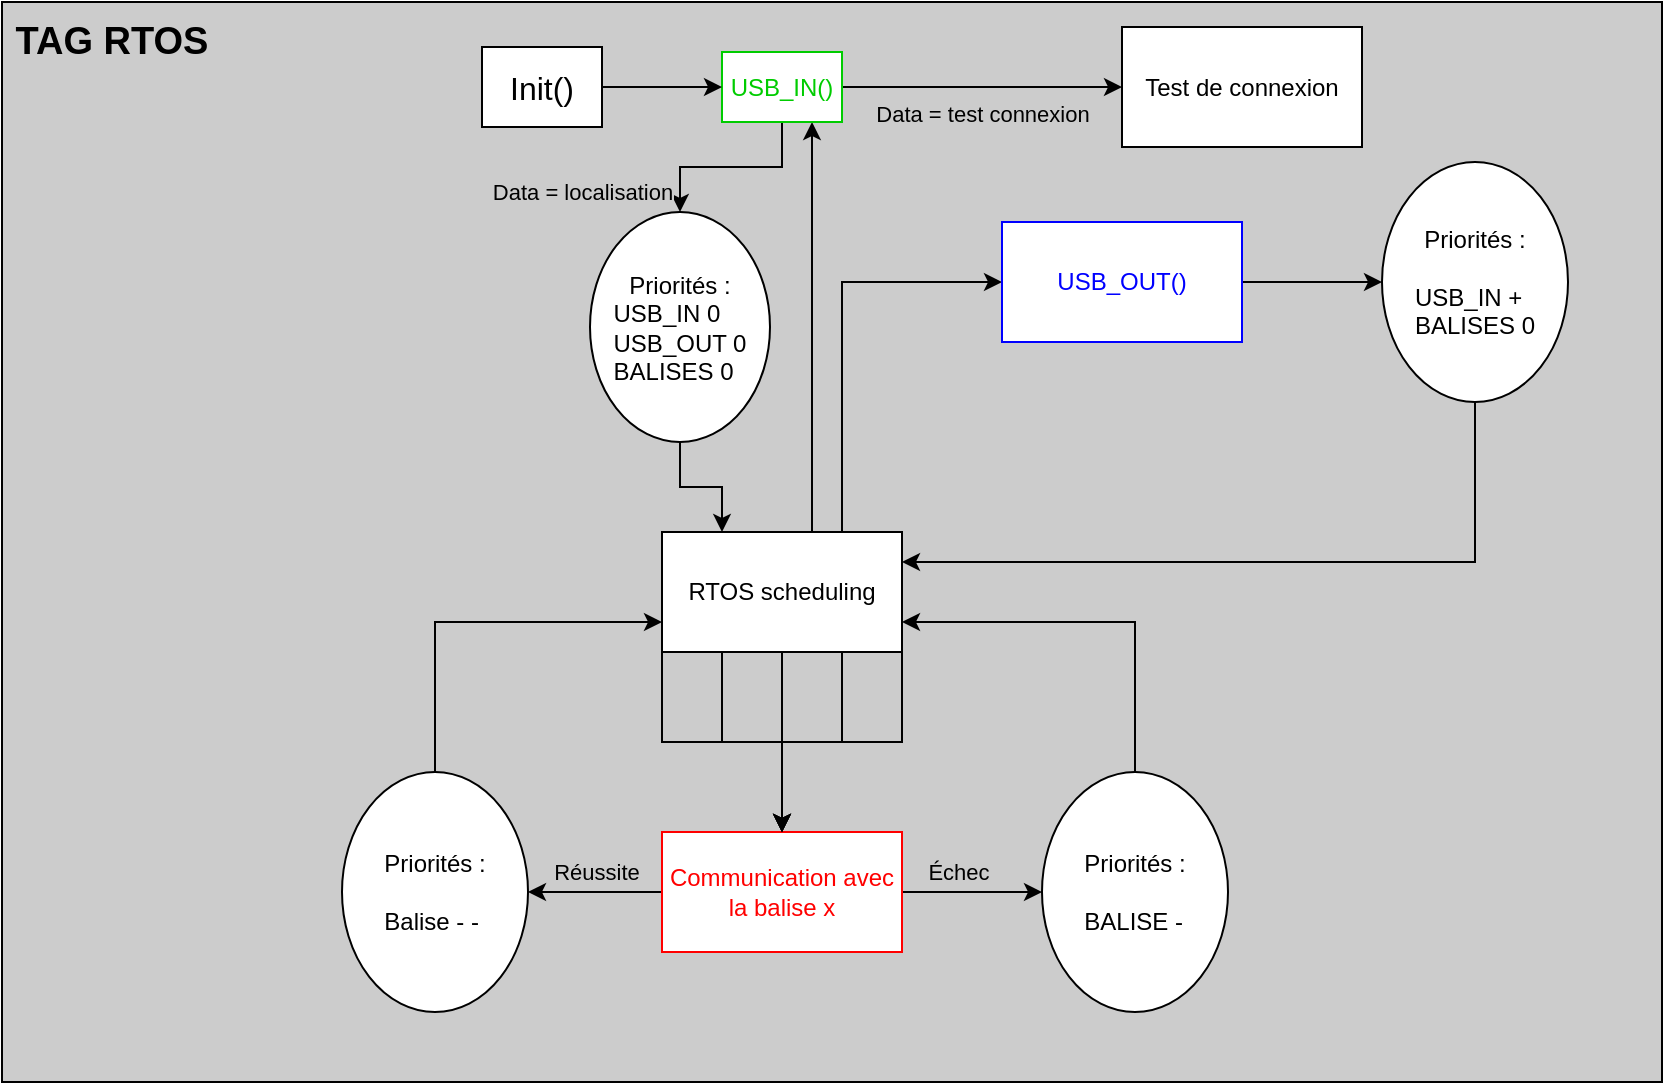<mxfile version="14.0.1" type="device"><diagram id="C5RBs43oDa-KdzZeNtuy" name="Page-1"><mxGraphModel dx="1038" dy="587" grid="1" gridSize="10" guides="1" tooltips="1" connect="1" arrows="1" fold="1" page="1" pageScale="1" pageWidth="827" pageHeight="1169" math="0" shadow="0"><root><mxCell id="WIyWlLk6GJQsqaUBKTNV-0"/><mxCell id="WIyWlLk6GJQsqaUBKTNV-1" parent="WIyWlLk6GJQsqaUBKTNV-0"/><mxCell id="F4g1zCcDP0_ghEcnxa_D-2" value="" style="rounded=0;whiteSpace=wrap;html=1;fillColor=#CCCCCC;" parent="WIyWlLk6GJQsqaUBKTNV-1" vertex="1"><mxGeometry x="30" y="45" width="830" height="540" as="geometry"/></mxCell><mxCell id="LbRbo5IhYr0eEv9kQjg8-2" style="edgeStyle=orthogonalEdgeStyle;rounded=0;orthogonalLoop=1;jettySize=auto;html=1;exitX=1;exitY=0.5;exitDx=0;exitDy=0;entryX=0;entryY=0.5;entryDx=0;entryDy=0;" parent="WIyWlLk6GJQsqaUBKTNV-1" source="LbRbo5IhYr0eEv9kQjg8-0" target="F4g1zCcDP0_ghEcnxa_D-16" edge="1"><mxGeometry relative="1" as="geometry"><mxPoint x="560" y="490" as="targetPoint"/></mxGeometry></mxCell><mxCell id="LbRbo5IhYr0eEv9kQjg8-3" value="Échec" style="edgeLabel;html=1;align=center;verticalAlign=middle;resizable=0;points=[];labelBackgroundColor=#CCCCCC;" parent="LbRbo5IhYr0eEv9kQjg8-2" vertex="1" connectable="0"><mxGeometry x="0.222" y="-2" relative="1" as="geometry"><mxPoint x="-15" y="-12" as="offset"/></mxGeometry></mxCell><mxCell id="LbRbo5IhYr0eEv9kQjg8-13" value="&lt;span style=&quot;&quot;&gt;Réussite&lt;/span&gt;" style="edgeStyle=orthogonalEdgeStyle;rounded=0;orthogonalLoop=1;jettySize=auto;html=1;exitX=0;exitY=0.5;exitDx=0;exitDy=0;entryX=1;entryY=0.5;entryDx=0;entryDy=0;labelBackgroundColor=#CCCCCC;" parent="WIyWlLk6GJQsqaUBKTNV-1" source="LbRbo5IhYr0eEv9kQjg8-0" target="F4g1zCcDP0_ghEcnxa_D-17" edge="1"><mxGeometry y="-10" relative="1" as="geometry"><mxPoint as="offset"/><mxPoint x="300" y="490" as="targetPoint"/></mxGeometry></mxCell><mxCell id="LbRbo5IhYr0eEv9kQjg8-0" value="Communication avec la balise x" style="rounded=0;whiteSpace=wrap;html=1;fontColor=#FF0000;strokeColor=#FF0000;" parent="WIyWlLk6GJQsqaUBKTNV-1" vertex="1"><mxGeometry x="360" y="460" width="120" height="60" as="geometry"/></mxCell><mxCell id="LbRbo5IhYr0eEv9kQjg8-10" style="edgeStyle=orthogonalEdgeStyle;rounded=0;orthogonalLoop=1;jettySize=auto;html=1;exitX=0.5;exitY=1;exitDx=0;exitDy=0;" parent="WIyWlLk6GJQsqaUBKTNV-1" source="LbRbo5IhYr0eEv9kQjg8-6" edge="1"><mxGeometry relative="1" as="geometry"><mxPoint x="420" y="460" as="targetPoint"/><Array as="points"><mxPoint x="420" y="460"/></Array></mxGeometry></mxCell><mxCell id="LbRbo5IhYr0eEv9kQjg8-16" value="" style="edgeStyle=orthogonalEdgeStyle;rounded=0;orthogonalLoop=1;jettySize=auto;html=1;exitX=0.75;exitY=0;exitDx=0;exitDy=0;entryX=0;entryY=0.5;entryDx=0;entryDy=0;" parent="WIyWlLk6GJQsqaUBKTNV-1" source="LbRbo5IhYr0eEv9kQjg8-6" target="LbRbo5IhYr0eEv9kQjg8-18" edge="1"><mxGeometry x="0.273" y="50" relative="1" as="geometry"><mxPoint x="420" y="210" as="targetPoint"/><mxPoint as="offset"/></mxGeometry></mxCell><mxCell id="KsPUopKL9CeYRYistDWs-8" style="edgeStyle=orthogonalEdgeStyle;rounded=0;orthogonalLoop=1;jettySize=auto;html=1;exitX=0.75;exitY=1;exitDx=0;exitDy=0;fontColor=#00CC00;" parent="WIyWlLk6GJQsqaUBKTNV-1" source="LbRbo5IhYr0eEv9kQjg8-6" edge="1"><mxGeometry relative="1" as="geometry"><mxPoint x="420" y="460" as="targetPoint"/><Array as="points"><mxPoint x="450" y="415"/><mxPoint x="420" y="415"/><mxPoint x="420" y="460"/></Array></mxGeometry></mxCell><mxCell id="KsPUopKL9CeYRYistDWs-9" style="edgeStyle=orthogonalEdgeStyle;rounded=0;orthogonalLoop=1;jettySize=auto;html=1;exitX=0.25;exitY=1;exitDx=0;exitDy=0;fontColor=#00CC00;" parent="WIyWlLk6GJQsqaUBKTNV-1" source="LbRbo5IhYr0eEv9kQjg8-6" edge="1"><mxGeometry relative="1" as="geometry"><mxPoint x="420" y="460" as="targetPoint"/><Array as="points"><mxPoint x="390" y="415"/><mxPoint x="420" y="415"/><mxPoint x="420" y="460"/></Array></mxGeometry></mxCell><mxCell id="KsPUopKL9CeYRYistDWs-10" style="edgeStyle=orthogonalEdgeStyle;rounded=0;orthogonalLoop=1;jettySize=auto;html=1;exitX=0;exitY=1;exitDx=0;exitDy=0;fontColor=#00CC00;" parent="WIyWlLk6GJQsqaUBKTNV-1" source="LbRbo5IhYr0eEv9kQjg8-6" edge="1"><mxGeometry relative="1" as="geometry"><mxPoint x="420" y="460" as="targetPoint"/><Array as="points"><mxPoint x="360" y="415"/><mxPoint x="420" y="415"/><mxPoint x="420" y="460"/></Array></mxGeometry></mxCell><mxCell id="KsPUopKL9CeYRYistDWs-31" value="" style="edgeStyle=orthogonalEdgeStyle;rounded=0;orthogonalLoop=1;jettySize=auto;html=1;exitX=1;exitY=1;exitDx=0;exitDy=0;fontColor=#000000;labelBackgroundColor=#CCCCCC;" parent="WIyWlLk6GJQsqaUBKTNV-1" source="LbRbo5IhYr0eEv9kQjg8-6" edge="1"><mxGeometry x="-0.733" y="30" relative="1" as="geometry"><mxPoint x="420" y="460" as="targetPoint"/><Array as="points"><mxPoint x="480" y="415"/><mxPoint x="420" y="415"/><mxPoint x="420" y="460"/></Array><mxPoint as="offset"/></mxGeometry></mxCell><mxCell id="F4g1zCcDP0_ghEcnxa_D-15" style="edgeStyle=orthogonalEdgeStyle;rounded=0;orthogonalLoop=1;jettySize=auto;html=1;exitX=0.625;exitY=0.017;exitDx=0;exitDy=0;entryX=0.75;entryY=1;entryDx=0;entryDy=0;labelBackgroundColor=#CCCCCC;exitPerimeter=0;" parent="WIyWlLk6GJQsqaUBKTNV-1" source="LbRbo5IhYr0eEv9kQjg8-6" target="KsPUopKL9CeYRYistDWs-15" edge="1"><mxGeometry relative="1" as="geometry"><Array as="points"/></mxGeometry></mxCell><mxCell id="LbRbo5IhYr0eEv9kQjg8-6" value="RTOS scheduling" style="rounded=0;whiteSpace=wrap;html=1;" parent="WIyWlLk6GJQsqaUBKTNV-1" vertex="1"><mxGeometry x="360" y="310" width="120" height="60" as="geometry"/></mxCell><mxCell id="KsPUopKL9CeYRYistDWs-12" style="edgeStyle=orthogonalEdgeStyle;rounded=0;orthogonalLoop=1;jettySize=auto;html=1;exitX=1;exitY=0.5;exitDx=0;exitDy=0;fontColor=#00CC00;" parent="WIyWlLk6GJQsqaUBKTNV-1" source="LbRbo5IhYr0eEv9kQjg8-18" target="KsPUopKL9CeYRYistDWs-13" edge="1"><mxGeometry relative="1" as="geometry"><mxPoint x="560" y="170" as="targetPoint"/></mxGeometry></mxCell><mxCell id="LbRbo5IhYr0eEv9kQjg8-18" value="&lt;div&gt;USB_OUT()&lt;/div&gt;" style="rounded=0;whiteSpace=wrap;html=1;fontColor=#0000FF;strokeColor=#0000FF;" parent="WIyWlLk6GJQsqaUBKTNV-1" vertex="1"><mxGeometry x="530" y="155" width="120" height="60" as="geometry"/></mxCell><mxCell id="KsPUopKL9CeYRYistDWs-14" style="edgeStyle=orthogonalEdgeStyle;rounded=0;orthogonalLoop=1;jettySize=auto;html=1;exitX=0.5;exitY=1;exitDx=0;exitDy=0;entryX=1;entryY=0.25;entryDx=0;entryDy=0;fontColor=#00CC00;" parent="WIyWlLk6GJQsqaUBKTNV-1" source="KsPUopKL9CeYRYistDWs-13" target="LbRbo5IhYr0eEv9kQjg8-6" edge="1"><mxGeometry relative="1" as="geometry"><Array as="points"><mxPoint x="767" y="325"/></Array></mxGeometry></mxCell><mxCell id="KsPUopKL9CeYRYistDWs-13" value="&lt;div align=&quot;center&quot;&gt;Priorités :&lt;br&gt;&lt;/div&gt;&lt;div&gt;&lt;br&gt;&lt;/div&gt;&lt;div align=&quot;left&quot;&gt;USB_IN +&lt;/div&gt;&lt;div align=&quot;left&quot;&gt;BALISES 0&lt;br&gt;&lt;/div&gt;" style="ellipse;whiteSpace=wrap;html=1;align=center;" parent="WIyWlLk6GJQsqaUBKTNV-1" vertex="1"><mxGeometry x="720" y="125" width="93" height="120" as="geometry"/></mxCell><mxCell id="F4g1zCcDP0_ghEcnxa_D-6" value="Data = test connexion" style="edgeStyle=orthogonalEdgeStyle;rounded=0;orthogonalLoop=1;jettySize=auto;html=1;exitX=1;exitY=0.5;exitDx=0;exitDy=0;entryX=0;entryY=0.5;entryDx=0;entryDy=0;labelBackgroundColor=none;" parent="WIyWlLk6GJQsqaUBKTNV-1" source="KsPUopKL9CeYRYistDWs-15" target="KsPUopKL9CeYRYistDWs-28" edge="1"><mxGeometry y="-12" relative="1" as="geometry"><mxPoint y="1" as="offset"/></mxGeometry></mxCell><mxCell id="F4g1zCcDP0_ghEcnxa_D-13" value="Data = localisation" style="edgeStyle=orthogonalEdgeStyle;rounded=0;orthogonalLoop=1;jettySize=auto;html=1;exitX=0.5;exitY=1;exitDx=0;exitDy=0;entryX=0.5;entryY=0;entryDx=0;entryDy=0;labelBackgroundColor=#CCCCCC;" parent="WIyWlLk6GJQsqaUBKTNV-1" source="KsPUopKL9CeYRYistDWs-15" target="F4g1zCcDP0_ghEcnxa_D-11" edge="1"><mxGeometry x="0.792" y="-49" relative="1" as="geometry"><mxPoint as="offset"/></mxGeometry></mxCell><mxCell id="KsPUopKL9CeYRYistDWs-15" value="&lt;div align=&quot;center&quot;&gt;USB_IN()&lt;/div&gt;" style="rounded=0;whiteSpace=wrap;html=1;strokeColor=#00CC00;fontColor=#00CC00;align=center;" parent="WIyWlLk6GJQsqaUBKTNV-1" vertex="1"><mxGeometry x="390" y="70" width="60" height="35" as="geometry"/></mxCell><mxCell id="F4g1zCcDP0_ghEcnxa_D-5" style="edgeStyle=orthogonalEdgeStyle;rounded=0;orthogonalLoop=1;jettySize=auto;html=1;exitX=1;exitY=0.5;exitDx=0;exitDy=0;entryX=0;entryY=0.5;entryDx=0;entryDy=0;" parent="WIyWlLk6GJQsqaUBKTNV-1" source="KsPUopKL9CeYRYistDWs-24" target="KsPUopKL9CeYRYistDWs-15" edge="1"><mxGeometry relative="1" as="geometry"/></mxCell><mxCell id="KsPUopKL9CeYRYistDWs-24" value="&lt;div style=&quot;font-size: 16px&quot; align=&quot;center&quot;&gt;Init()&lt;/div&gt;" style="rounded=0;whiteSpace=wrap;html=1;strokeColor=#000000;fontColor=#000000;align=center;" parent="WIyWlLk6GJQsqaUBKTNV-1" vertex="1"><mxGeometry x="270" y="67.5" width="60" height="40" as="geometry"/></mxCell><mxCell id="KsPUopKL9CeYRYistDWs-28" value="Test de connexion" style="rounded=0;whiteSpace=wrap;html=1;" parent="WIyWlLk6GJQsqaUBKTNV-1" vertex="1"><mxGeometry x="590" y="57.5" width="120" height="60" as="geometry"/></mxCell><mxCell id="F4g1zCcDP0_ghEcnxa_D-4" value="&lt;font style=&quot;font-size: 19px&quot;&gt;&lt;b&gt;TAG RTOS&lt;/b&gt;&lt;/font&gt;" style="rounded=1;whiteSpace=wrap;html=1;fillColor=none;strokeColor=none;" parent="WIyWlLk6GJQsqaUBKTNV-1" vertex="1"><mxGeometry x="30" y="50" width="110" height="30" as="geometry"/></mxCell><mxCell id="F4g1zCcDP0_ghEcnxa_D-14" style="edgeStyle=orthogonalEdgeStyle;rounded=0;orthogonalLoop=1;jettySize=auto;html=1;exitX=0.5;exitY=1;exitDx=0;exitDy=0;entryX=0.25;entryY=0;entryDx=0;entryDy=0;labelBackgroundColor=#CCCCCC;" parent="WIyWlLk6GJQsqaUBKTNV-1" source="F4g1zCcDP0_ghEcnxa_D-11" target="LbRbo5IhYr0eEv9kQjg8-6" edge="1"><mxGeometry relative="1" as="geometry"/></mxCell><mxCell id="F4g1zCcDP0_ghEcnxa_D-11" value="&lt;div&gt;Priorités :&lt;/div&gt;&lt;div align=&quot;left&quot;&gt;&lt;div align=&quot;left&quot;&gt;USB_IN 0&lt;br&gt;&lt;/div&gt;&lt;div align=&quot;left&quot;&gt;USB_OUT 0&lt;/div&gt;BALISES 0&lt;/div&gt;" style="ellipse;whiteSpace=wrap;html=1;labelBackgroundColor=#FFFFFF;" parent="WIyWlLk6GJQsqaUBKTNV-1" vertex="1"><mxGeometry x="324" y="150" width="90" height="115" as="geometry"/></mxCell><mxCell id="F4g1zCcDP0_ghEcnxa_D-18" style="edgeStyle=orthogonalEdgeStyle;rounded=0;orthogonalLoop=1;jettySize=auto;html=1;exitX=0.5;exitY=0;exitDx=0;exitDy=0;entryX=1;entryY=0.75;entryDx=0;entryDy=0;labelBackgroundColor=none;" parent="WIyWlLk6GJQsqaUBKTNV-1" source="F4g1zCcDP0_ghEcnxa_D-16" target="LbRbo5IhYr0eEv9kQjg8-6" edge="1"><mxGeometry relative="1" as="geometry"/></mxCell><mxCell id="F4g1zCcDP0_ghEcnxa_D-16" value="&lt;div align=&quot;center&quot;&gt;Priorités :&lt;br&gt;&lt;/div&gt;&lt;div&gt;&lt;br&gt;&lt;/div&gt;&lt;div align=&quot;left&quot;&gt;BALISE -&lt;br&gt;&lt;/div&gt;" style="ellipse;whiteSpace=wrap;html=1;align=center;" parent="WIyWlLk6GJQsqaUBKTNV-1" vertex="1"><mxGeometry x="550" y="430" width="93" height="120" as="geometry"/></mxCell><mxCell id="F4g1zCcDP0_ghEcnxa_D-19" style="edgeStyle=orthogonalEdgeStyle;rounded=0;orthogonalLoop=1;jettySize=auto;html=1;exitX=0.5;exitY=0;exitDx=0;exitDy=0;entryX=0;entryY=0.75;entryDx=0;entryDy=0;labelBackgroundColor=none;" parent="WIyWlLk6GJQsqaUBKTNV-1" source="F4g1zCcDP0_ghEcnxa_D-17" target="LbRbo5IhYr0eEv9kQjg8-6" edge="1"><mxGeometry relative="1" as="geometry"/></mxCell><mxCell id="F4g1zCcDP0_ghEcnxa_D-17" value="&lt;div align=&quot;center&quot;&gt;Priorités :&lt;br&gt;&lt;/div&gt;&lt;div&gt;&lt;br&gt;&lt;/div&gt;&lt;div align=&quot;left&quot;&gt;Balise - -&lt;br&gt;&lt;/div&gt;" style="ellipse;whiteSpace=wrap;html=1;align=center;" parent="WIyWlLk6GJQsqaUBKTNV-1" vertex="1"><mxGeometry x="200" y="430" width="93" height="120" as="geometry"/></mxCell></root></mxGraphModel></diagram></mxfile>
